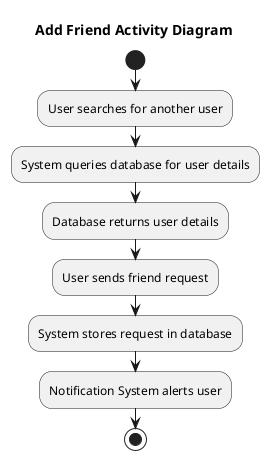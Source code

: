 @startuml
title Add Friend Activity Diagram
start
:User searches for another user;
:System queries database for user details;
:Database returns user details;
:User sends friend request;
:System stores request in database;
:Notification System alerts user;
stop
@enduml